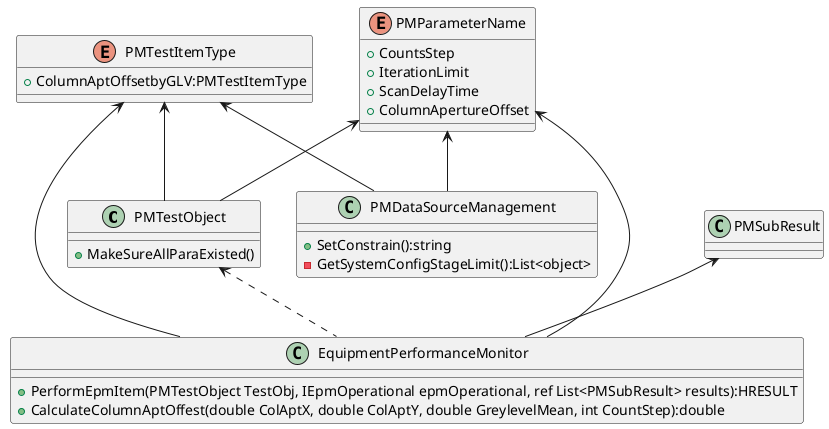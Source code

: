 @startuml
class PMTestObject{
    +MakeSureAllParaExisted()
}
class PMDataSourceManagement{
    +SetConstrain():string
  	-GetSystemConfigStageLimit():List<object>
}
enum PMTestItemType{
    +ColumnAptOffsetbyGLV:PMTestItemType
}
enum PMParameterName{
    +CountsStep
	+IterationLimit
	+ScanDelayTime
	+ColumnApertureOffset
} 
class EquipmentPerformanceMonitor{
    +PerformEpmItem(PMTestObject TestObj, IEpmOperational epmOperational, ref List<PMSubResult> results):HRESULT
    +CalculateColumnAptOffest(double ColAptX, double ColAptY, double GreylevelMean, int CountStep):double
} 
class PMSubResult{
}
PMTestItemType <--PMTestObject
PMParameterName <-- PMTestObject
PMTestItemType <--PMDataSourceManagement  
PMTestItemType <--EquipmentPerformanceMonitor
PMParameterName <--PMDataSourceManagement  
PMParameterName <--EquipmentPerformanceMonitor
PMSubResult<--EquipmentPerformanceMonitor
PMTestObject<..EquipmentPerformanceMonitor
@enduml